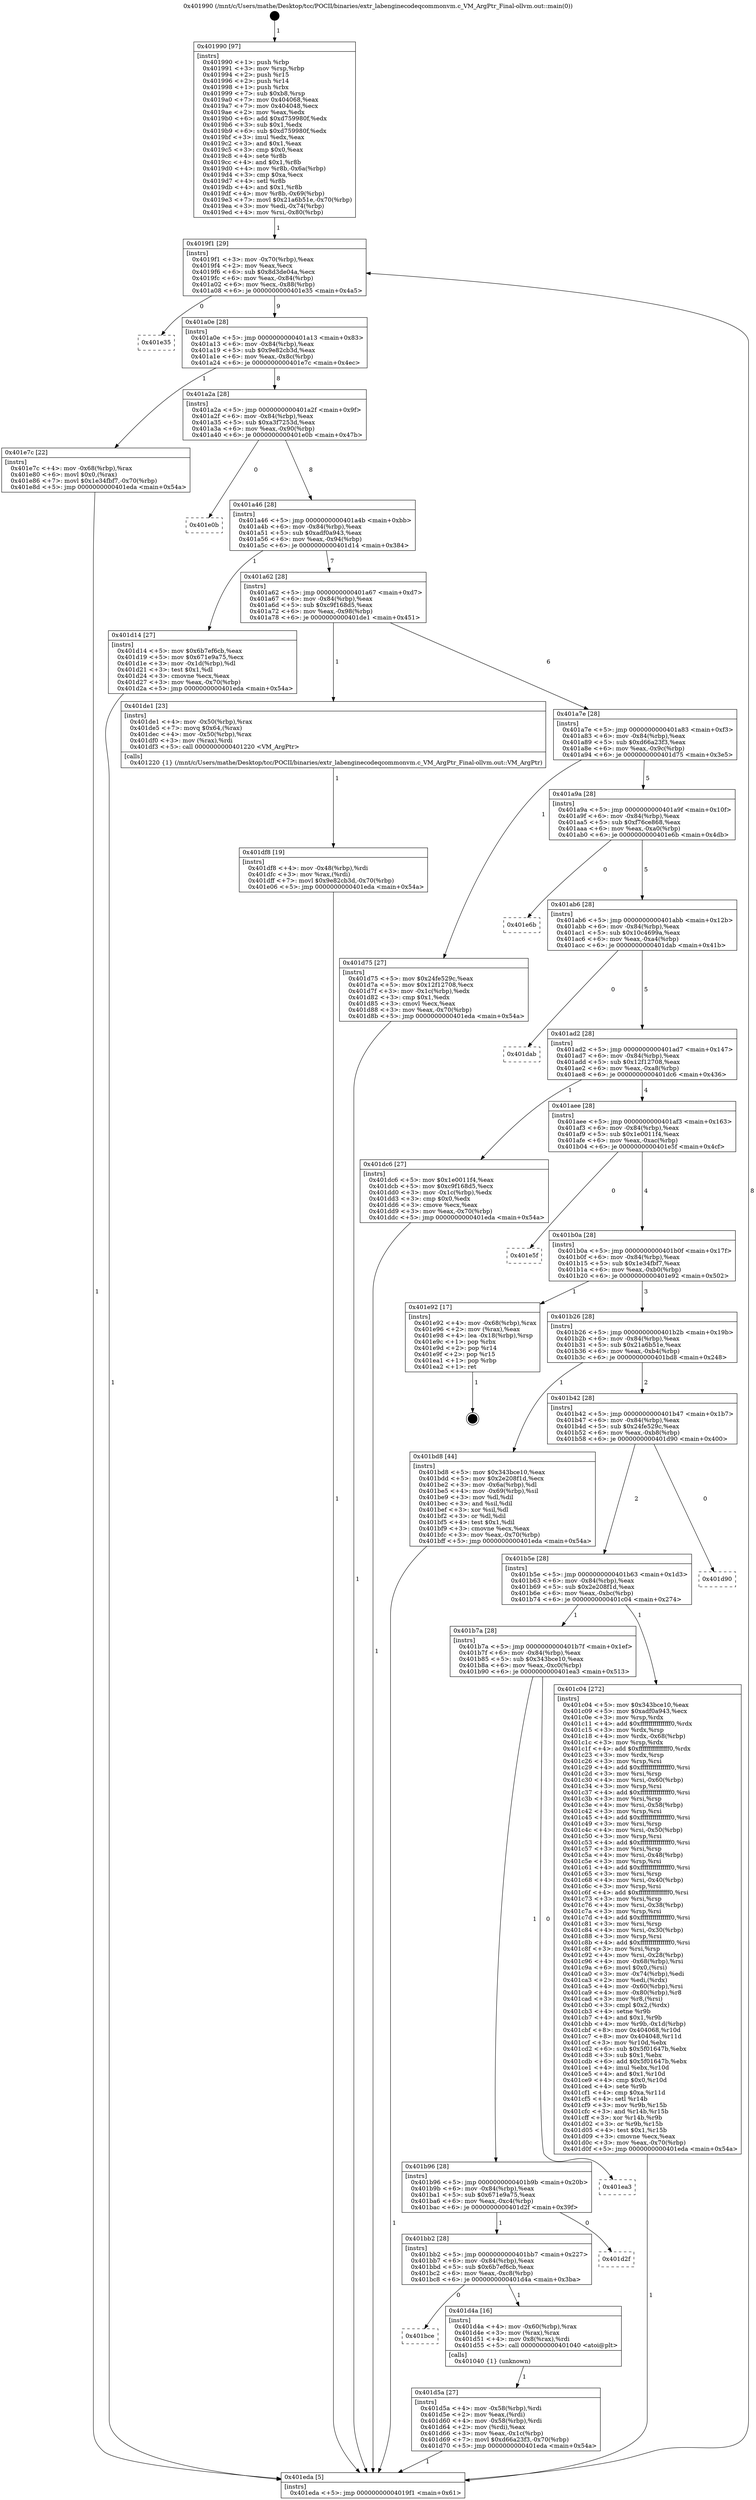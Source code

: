 digraph "0x401990" {
  label = "0x401990 (/mnt/c/Users/mathe/Desktop/tcc/POCII/binaries/extr_labenginecodeqcommonvm.c_VM_ArgPtr_Final-ollvm.out::main(0))"
  labelloc = "t"
  node[shape=record]

  Entry [label="",width=0.3,height=0.3,shape=circle,fillcolor=black,style=filled]
  "0x4019f1" [label="{
     0x4019f1 [29]\l
     | [instrs]\l
     &nbsp;&nbsp;0x4019f1 \<+3\>: mov -0x70(%rbp),%eax\l
     &nbsp;&nbsp;0x4019f4 \<+2\>: mov %eax,%ecx\l
     &nbsp;&nbsp;0x4019f6 \<+6\>: sub $0x8d3de04a,%ecx\l
     &nbsp;&nbsp;0x4019fc \<+6\>: mov %eax,-0x84(%rbp)\l
     &nbsp;&nbsp;0x401a02 \<+6\>: mov %ecx,-0x88(%rbp)\l
     &nbsp;&nbsp;0x401a08 \<+6\>: je 0000000000401e35 \<main+0x4a5\>\l
  }"]
  "0x401e35" [label="{
     0x401e35\l
  }", style=dashed]
  "0x401a0e" [label="{
     0x401a0e [28]\l
     | [instrs]\l
     &nbsp;&nbsp;0x401a0e \<+5\>: jmp 0000000000401a13 \<main+0x83\>\l
     &nbsp;&nbsp;0x401a13 \<+6\>: mov -0x84(%rbp),%eax\l
     &nbsp;&nbsp;0x401a19 \<+5\>: sub $0x9e82cb3d,%eax\l
     &nbsp;&nbsp;0x401a1e \<+6\>: mov %eax,-0x8c(%rbp)\l
     &nbsp;&nbsp;0x401a24 \<+6\>: je 0000000000401e7c \<main+0x4ec\>\l
  }"]
  Exit [label="",width=0.3,height=0.3,shape=circle,fillcolor=black,style=filled,peripheries=2]
  "0x401e7c" [label="{
     0x401e7c [22]\l
     | [instrs]\l
     &nbsp;&nbsp;0x401e7c \<+4\>: mov -0x68(%rbp),%rax\l
     &nbsp;&nbsp;0x401e80 \<+6\>: movl $0x0,(%rax)\l
     &nbsp;&nbsp;0x401e86 \<+7\>: movl $0x1e34fbf7,-0x70(%rbp)\l
     &nbsp;&nbsp;0x401e8d \<+5\>: jmp 0000000000401eda \<main+0x54a\>\l
  }"]
  "0x401a2a" [label="{
     0x401a2a [28]\l
     | [instrs]\l
     &nbsp;&nbsp;0x401a2a \<+5\>: jmp 0000000000401a2f \<main+0x9f\>\l
     &nbsp;&nbsp;0x401a2f \<+6\>: mov -0x84(%rbp),%eax\l
     &nbsp;&nbsp;0x401a35 \<+5\>: sub $0xa3f7253d,%eax\l
     &nbsp;&nbsp;0x401a3a \<+6\>: mov %eax,-0x90(%rbp)\l
     &nbsp;&nbsp;0x401a40 \<+6\>: je 0000000000401e0b \<main+0x47b\>\l
  }"]
  "0x401df8" [label="{
     0x401df8 [19]\l
     | [instrs]\l
     &nbsp;&nbsp;0x401df8 \<+4\>: mov -0x48(%rbp),%rdi\l
     &nbsp;&nbsp;0x401dfc \<+3\>: mov %rax,(%rdi)\l
     &nbsp;&nbsp;0x401dff \<+7\>: movl $0x9e82cb3d,-0x70(%rbp)\l
     &nbsp;&nbsp;0x401e06 \<+5\>: jmp 0000000000401eda \<main+0x54a\>\l
  }"]
  "0x401e0b" [label="{
     0x401e0b\l
  }", style=dashed]
  "0x401a46" [label="{
     0x401a46 [28]\l
     | [instrs]\l
     &nbsp;&nbsp;0x401a46 \<+5\>: jmp 0000000000401a4b \<main+0xbb\>\l
     &nbsp;&nbsp;0x401a4b \<+6\>: mov -0x84(%rbp),%eax\l
     &nbsp;&nbsp;0x401a51 \<+5\>: sub $0xadf0a943,%eax\l
     &nbsp;&nbsp;0x401a56 \<+6\>: mov %eax,-0x94(%rbp)\l
     &nbsp;&nbsp;0x401a5c \<+6\>: je 0000000000401d14 \<main+0x384\>\l
  }"]
  "0x401d5a" [label="{
     0x401d5a [27]\l
     | [instrs]\l
     &nbsp;&nbsp;0x401d5a \<+4\>: mov -0x58(%rbp),%rdi\l
     &nbsp;&nbsp;0x401d5e \<+2\>: mov %eax,(%rdi)\l
     &nbsp;&nbsp;0x401d60 \<+4\>: mov -0x58(%rbp),%rdi\l
     &nbsp;&nbsp;0x401d64 \<+2\>: mov (%rdi),%eax\l
     &nbsp;&nbsp;0x401d66 \<+3\>: mov %eax,-0x1c(%rbp)\l
     &nbsp;&nbsp;0x401d69 \<+7\>: movl $0xd66a23f3,-0x70(%rbp)\l
     &nbsp;&nbsp;0x401d70 \<+5\>: jmp 0000000000401eda \<main+0x54a\>\l
  }"]
  "0x401d14" [label="{
     0x401d14 [27]\l
     | [instrs]\l
     &nbsp;&nbsp;0x401d14 \<+5\>: mov $0x6b7ef6cb,%eax\l
     &nbsp;&nbsp;0x401d19 \<+5\>: mov $0x671e9a75,%ecx\l
     &nbsp;&nbsp;0x401d1e \<+3\>: mov -0x1d(%rbp),%dl\l
     &nbsp;&nbsp;0x401d21 \<+3\>: test $0x1,%dl\l
     &nbsp;&nbsp;0x401d24 \<+3\>: cmovne %ecx,%eax\l
     &nbsp;&nbsp;0x401d27 \<+3\>: mov %eax,-0x70(%rbp)\l
     &nbsp;&nbsp;0x401d2a \<+5\>: jmp 0000000000401eda \<main+0x54a\>\l
  }"]
  "0x401a62" [label="{
     0x401a62 [28]\l
     | [instrs]\l
     &nbsp;&nbsp;0x401a62 \<+5\>: jmp 0000000000401a67 \<main+0xd7\>\l
     &nbsp;&nbsp;0x401a67 \<+6\>: mov -0x84(%rbp),%eax\l
     &nbsp;&nbsp;0x401a6d \<+5\>: sub $0xc9f168d5,%eax\l
     &nbsp;&nbsp;0x401a72 \<+6\>: mov %eax,-0x98(%rbp)\l
     &nbsp;&nbsp;0x401a78 \<+6\>: je 0000000000401de1 \<main+0x451\>\l
  }"]
  "0x401bce" [label="{
     0x401bce\l
  }", style=dashed]
  "0x401de1" [label="{
     0x401de1 [23]\l
     | [instrs]\l
     &nbsp;&nbsp;0x401de1 \<+4\>: mov -0x50(%rbp),%rax\l
     &nbsp;&nbsp;0x401de5 \<+7\>: movq $0x64,(%rax)\l
     &nbsp;&nbsp;0x401dec \<+4\>: mov -0x50(%rbp),%rax\l
     &nbsp;&nbsp;0x401df0 \<+3\>: mov (%rax),%rdi\l
     &nbsp;&nbsp;0x401df3 \<+5\>: call 0000000000401220 \<VM_ArgPtr\>\l
     | [calls]\l
     &nbsp;&nbsp;0x401220 \{1\} (/mnt/c/Users/mathe/Desktop/tcc/POCII/binaries/extr_labenginecodeqcommonvm.c_VM_ArgPtr_Final-ollvm.out::VM_ArgPtr)\l
  }"]
  "0x401a7e" [label="{
     0x401a7e [28]\l
     | [instrs]\l
     &nbsp;&nbsp;0x401a7e \<+5\>: jmp 0000000000401a83 \<main+0xf3\>\l
     &nbsp;&nbsp;0x401a83 \<+6\>: mov -0x84(%rbp),%eax\l
     &nbsp;&nbsp;0x401a89 \<+5\>: sub $0xd66a23f3,%eax\l
     &nbsp;&nbsp;0x401a8e \<+6\>: mov %eax,-0x9c(%rbp)\l
     &nbsp;&nbsp;0x401a94 \<+6\>: je 0000000000401d75 \<main+0x3e5\>\l
  }"]
  "0x401d4a" [label="{
     0x401d4a [16]\l
     | [instrs]\l
     &nbsp;&nbsp;0x401d4a \<+4\>: mov -0x60(%rbp),%rax\l
     &nbsp;&nbsp;0x401d4e \<+3\>: mov (%rax),%rax\l
     &nbsp;&nbsp;0x401d51 \<+4\>: mov 0x8(%rax),%rdi\l
     &nbsp;&nbsp;0x401d55 \<+5\>: call 0000000000401040 \<atoi@plt\>\l
     | [calls]\l
     &nbsp;&nbsp;0x401040 \{1\} (unknown)\l
  }"]
  "0x401d75" [label="{
     0x401d75 [27]\l
     | [instrs]\l
     &nbsp;&nbsp;0x401d75 \<+5\>: mov $0x24fe529c,%eax\l
     &nbsp;&nbsp;0x401d7a \<+5\>: mov $0x12f12708,%ecx\l
     &nbsp;&nbsp;0x401d7f \<+3\>: mov -0x1c(%rbp),%edx\l
     &nbsp;&nbsp;0x401d82 \<+3\>: cmp $0x1,%edx\l
     &nbsp;&nbsp;0x401d85 \<+3\>: cmovl %ecx,%eax\l
     &nbsp;&nbsp;0x401d88 \<+3\>: mov %eax,-0x70(%rbp)\l
     &nbsp;&nbsp;0x401d8b \<+5\>: jmp 0000000000401eda \<main+0x54a\>\l
  }"]
  "0x401a9a" [label="{
     0x401a9a [28]\l
     | [instrs]\l
     &nbsp;&nbsp;0x401a9a \<+5\>: jmp 0000000000401a9f \<main+0x10f\>\l
     &nbsp;&nbsp;0x401a9f \<+6\>: mov -0x84(%rbp),%eax\l
     &nbsp;&nbsp;0x401aa5 \<+5\>: sub $0xf76ce868,%eax\l
     &nbsp;&nbsp;0x401aaa \<+6\>: mov %eax,-0xa0(%rbp)\l
     &nbsp;&nbsp;0x401ab0 \<+6\>: je 0000000000401e6b \<main+0x4db\>\l
  }"]
  "0x401bb2" [label="{
     0x401bb2 [28]\l
     | [instrs]\l
     &nbsp;&nbsp;0x401bb2 \<+5\>: jmp 0000000000401bb7 \<main+0x227\>\l
     &nbsp;&nbsp;0x401bb7 \<+6\>: mov -0x84(%rbp),%eax\l
     &nbsp;&nbsp;0x401bbd \<+5\>: sub $0x6b7ef6cb,%eax\l
     &nbsp;&nbsp;0x401bc2 \<+6\>: mov %eax,-0xc8(%rbp)\l
     &nbsp;&nbsp;0x401bc8 \<+6\>: je 0000000000401d4a \<main+0x3ba\>\l
  }"]
  "0x401e6b" [label="{
     0x401e6b\l
  }", style=dashed]
  "0x401ab6" [label="{
     0x401ab6 [28]\l
     | [instrs]\l
     &nbsp;&nbsp;0x401ab6 \<+5\>: jmp 0000000000401abb \<main+0x12b\>\l
     &nbsp;&nbsp;0x401abb \<+6\>: mov -0x84(%rbp),%eax\l
     &nbsp;&nbsp;0x401ac1 \<+5\>: sub $0x10c4699a,%eax\l
     &nbsp;&nbsp;0x401ac6 \<+6\>: mov %eax,-0xa4(%rbp)\l
     &nbsp;&nbsp;0x401acc \<+6\>: je 0000000000401dab \<main+0x41b\>\l
  }"]
  "0x401d2f" [label="{
     0x401d2f\l
  }", style=dashed]
  "0x401dab" [label="{
     0x401dab\l
  }", style=dashed]
  "0x401ad2" [label="{
     0x401ad2 [28]\l
     | [instrs]\l
     &nbsp;&nbsp;0x401ad2 \<+5\>: jmp 0000000000401ad7 \<main+0x147\>\l
     &nbsp;&nbsp;0x401ad7 \<+6\>: mov -0x84(%rbp),%eax\l
     &nbsp;&nbsp;0x401add \<+5\>: sub $0x12f12708,%eax\l
     &nbsp;&nbsp;0x401ae2 \<+6\>: mov %eax,-0xa8(%rbp)\l
     &nbsp;&nbsp;0x401ae8 \<+6\>: je 0000000000401dc6 \<main+0x436\>\l
  }"]
  "0x401b96" [label="{
     0x401b96 [28]\l
     | [instrs]\l
     &nbsp;&nbsp;0x401b96 \<+5\>: jmp 0000000000401b9b \<main+0x20b\>\l
     &nbsp;&nbsp;0x401b9b \<+6\>: mov -0x84(%rbp),%eax\l
     &nbsp;&nbsp;0x401ba1 \<+5\>: sub $0x671e9a75,%eax\l
     &nbsp;&nbsp;0x401ba6 \<+6\>: mov %eax,-0xc4(%rbp)\l
     &nbsp;&nbsp;0x401bac \<+6\>: je 0000000000401d2f \<main+0x39f\>\l
  }"]
  "0x401dc6" [label="{
     0x401dc6 [27]\l
     | [instrs]\l
     &nbsp;&nbsp;0x401dc6 \<+5\>: mov $0x1e0011f4,%eax\l
     &nbsp;&nbsp;0x401dcb \<+5\>: mov $0xc9f168d5,%ecx\l
     &nbsp;&nbsp;0x401dd0 \<+3\>: mov -0x1c(%rbp),%edx\l
     &nbsp;&nbsp;0x401dd3 \<+3\>: cmp $0x0,%edx\l
     &nbsp;&nbsp;0x401dd6 \<+3\>: cmove %ecx,%eax\l
     &nbsp;&nbsp;0x401dd9 \<+3\>: mov %eax,-0x70(%rbp)\l
     &nbsp;&nbsp;0x401ddc \<+5\>: jmp 0000000000401eda \<main+0x54a\>\l
  }"]
  "0x401aee" [label="{
     0x401aee [28]\l
     | [instrs]\l
     &nbsp;&nbsp;0x401aee \<+5\>: jmp 0000000000401af3 \<main+0x163\>\l
     &nbsp;&nbsp;0x401af3 \<+6\>: mov -0x84(%rbp),%eax\l
     &nbsp;&nbsp;0x401af9 \<+5\>: sub $0x1e0011f4,%eax\l
     &nbsp;&nbsp;0x401afe \<+6\>: mov %eax,-0xac(%rbp)\l
     &nbsp;&nbsp;0x401b04 \<+6\>: je 0000000000401e5f \<main+0x4cf\>\l
  }"]
  "0x401ea3" [label="{
     0x401ea3\l
  }", style=dashed]
  "0x401e5f" [label="{
     0x401e5f\l
  }", style=dashed]
  "0x401b0a" [label="{
     0x401b0a [28]\l
     | [instrs]\l
     &nbsp;&nbsp;0x401b0a \<+5\>: jmp 0000000000401b0f \<main+0x17f\>\l
     &nbsp;&nbsp;0x401b0f \<+6\>: mov -0x84(%rbp),%eax\l
     &nbsp;&nbsp;0x401b15 \<+5\>: sub $0x1e34fbf7,%eax\l
     &nbsp;&nbsp;0x401b1a \<+6\>: mov %eax,-0xb0(%rbp)\l
     &nbsp;&nbsp;0x401b20 \<+6\>: je 0000000000401e92 \<main+0x502\>\l
  }"]
  "0x401b7a" [label="{
     0x401b7a [28]\l
     | [instrs]\l
     &nbsp;&nbsp;0x401b7a \<+5\>: jmp 0000000000401b7f \<main+0x1ef\>\l
     &nbsp;&nbsp;0x401b7f \<+6\>: mov -0x84(%rbp),%eax\l
     &nbsp;&nbsp;0x401b85 \<+5\>: sub $0x343bce10,%eax\l
     &nbsp;&nbsp;0x401b8a \<+6\>: mov %eax,-0xc0(%rbp)\l
     &nbsp;&nbsp;0x401b90 \<+6\>: je 0000000000401ea3 \<main+0x513\>\l
  }"]
  "0x401e92" [label="{
     0x401e92 [17]\l
     | [instrs]\l
     &nbsp;&nbsp;0x401e92 \<+4\>: mov -0x68(%rbp),%rax\l
     &nbsp;&nbsp;0x401e96 \<+2\>: mov (%rax),%eax\l
     &nbsp;&nbsp;0x401e98 \<+4\>: lea -0x18(%rbp),%rsp\l
     &nbsp;&nbsp;0x401e9c \<+1\>: pop %rbx\l
     &nbsp;&nbsp;0x401e9d \<+2\>: pop %r14\l
     &nbsp;&nbsp;0x401e9f \<+2\>: pop %r15\l
     &nbsp;&nbsp;0x401ea1 \<+1\>: pop %rbp\l
     &nbsp;&nbsp;0x401ea2 \<+1\>: ret\l
  }"]
  "0x401b26" [label="{
     0x401b26 [28]\l
     | [instrs]\l
     &nbsp;&nbsp;0x401b26 \<+5\>: jmp 0000000000401b2b \<main+0x19b\>\l
     &nbsp;&nbsp;0x401b2b \<+6\>: mov -0x84(%rbp),%eax\l
     &nbsp;&nbsp;0x401b31 \<+5\>: sub $0x21a6b51e,%eax\l
     &nbsp;&nbsp;0x401b36 \<+6\>: mov %eax,-0xb4(%rbp)\l
     &nbsp;&nbsp;0x401b3c \<+6\>: je 0000000000401bd8 \<main+0x248\>\l
  }"]
  "0x401c04" [label="{
     0x401c04 [272]\l
     | [instrs]\l
     &nbsp;&nbsp;0x401c04 \<+5\>: mov $0x343bce10,%eax\l
     &nbsp;&nbsp;0x401c09 \<+5\>: mov $0xadf0a943,%ecx\l
     &nbsp;&nbsp;0x401c0e \<+3\>: mov %rsp,%rdx\l
     &nbsp;&nbsp;0x401c11 \<+4\>: add $0xfffffffffffffff0,%rdx\l
     &nbsp;&nbsp;0x401c15 \<+3\>: mov %rdx,%rsp\l
     &nbsp;&nbsp;0x401c18 \<+4\>: mov %rdx,-0x68(%rbp)\l
     &nbsp;&nbsp;0x401c1c \<+3\>: mov %rsp,%rdx\l
     &nbsp;&nbsp;0x401c1f \<+4\>: add $0xfffffffffffffff0,%rdx\l
     &nbsp;&nbsp;0x401c23 \<+3\>: mov %rdx,%rsp\l
     &nbsp;&nbsp;0x401c26 \<+3\>: mov %rsp,%rsi\l
     &nbsp;&nbsp;0x401c29 \<+4\>: add $0xfffffffffffffff0,%rsi\l
     &nbsp;&nbsp;0x401c2d \<+3\>: mov %rsi,%rsp\l
     &nbsp;&nbsp;0x401c30 \<+4\>: mov %rsi,-0x60(%rbp)\l
     &nbsp;&nbsp;0x401c34 \<+3\>: mov %rsp,%rsi\l
     &nbsp;&nbsp;0x401c37 \<+4\>: add $0xfffffffffffffff0,%rsi\l
     &nbsp;&nbsp;0x401c3b \<+3\>: mov %rsi,%rsp\l
     &nbsp;&nbsp;0x401c3e \<+4\>: mov %rsi,-0x58(%rbp)\l
     &nbsp;&nbsp;0x401c42 \<+3\>: mov %rsp,%rsi\l
     &nbsp;&nbsp;0x401c45 \<+4\>: add $0xfffffffffffffff0,%rsi\l
     &nbsp;&nbsp;0x401c49 \<+3\>: mov %rsi,%rsp\l
     &nbsp;&nbsp;0x401c4c \<+4\>: mov %rsi,-0x50(%rbp)\l
     &nbsp;&nbsp;0x401c50 \<+3\>: mov %rsp,%rsi\l
     &nbsp;&nbsp;0x401c53 \<+4\>: add $0xfffffffffffffff0,%rsi\l
     &nbsp;&nbsp;0x401c57 \<+3\>: mov %rsi,%rsp\l
     &nbsp;&nbsp;0x401c5a \<+4\>: mov %rsi,-0x48(%rbp)\l
     &nbsp;&nbsp;0x401c5e \<+3\>: mov %rsp,%rsi\l
     &nbsp;&nbsp;0x401c61 \<+4\>: add $0xfffffffffffffff0,%rsi\l
     &nbsp;&nbsp;0x401c65 \<+3\>: mov %rsi,%rsp\l
     &nbsp;&nbsp;0x401c68 \<+4\>: mov %rsi,-0x40(%rbp)\l
     &nbsp;&nbsp;0x401c6c \<+3\>: mov %rsp,%rsi\l
     &nbsp;&nbsp;0x401c6f \<+4\>: add $0xfffffffffffffff0,%rsi\l
     &nbsp;&nbsp;0x401c73 \<+3\>: mov %rsi,%rsp\l
     &nbsp;&nbsp;0x401c76 \<+4\>: mov %rsi,-0x38(%rbp)\l
     &nbsp;&nbsp;0x401c7a \<+3\>: mov %rsp,%rsi\l
     &nbsp;&nbsp;0x401c7d \<+4\>: add $0xfffffffffffffff0,%rsi\l
     &nbsp;&nbsp;0x401c81 \<+3\>: mov %rsi,%rsp\l
     &nbsp;&nbsp;0x401c84 \<+4\>: mov %rsi,-0x30(%rbp)\l
     &nbsp;&nbsp;0x401c88 \<+3\>: mov %rsp,%rsi\l
     &nbsp;&nbsp;0x401c8b \<+4\>: add $0xfffffffffffffff0,%rsi\l
     &nbsp;&nbsp;0x401c8f \<+3\>: mov %rsi,%rsp\l
     &nbsp;&nbsp;0x401c92 \<+4\>: mov %rsi,-0x28(%rbp)\l
     &nbsp;&nbsp;0x401c96 \<+4\>: mov -0x68(%rbp),%rsi\l
     &nbsp;&nbsp;0x401c9a \<+6\>: movl $0x0,(%rsi)\l
     &nbsp;&nbsp;0x401ca0 \<+3\>: mov -0x74(%rbp),%edi\l
     &nbsp;&nbsp;0x401ca3 \<+2\>: mov %edi,(%rdx)\l
     &nbsp;&nbsp;0x401ca5 \<+4\>: mov -0x60(%rbp),%rsi\l
     &nbsp;&nbsp;0x401ca9 \<+4\>: mov -0x80(%rbp),%r8\l
     &nbsp;&nbsp;0x401cad \<+3\>: mov %r8,(%rsi)\l
     &nbsp;&nbsp;0x401cb0 \<+3\>: cmpl $0x2,(%rdx)\l
     &nbsp;&nbsp;0x401cb3 \<+4\>: setne %r9b\l
     &nbsp;&nbsp;0x401cb7 \<+4\>: and $0x1,%r9b\l
     &nbsp;&nbsp;0x401cbb \<+4\>: mov %r9b,-0x1d(%rbp)\l
     &nbsp;&nbsp;0x401cbf \<+8\>: mov 0x404068,%r10d\l
     &nbsp;&nbsp;0x401cc7 \<+8\>: mov 0x404048,%r11d\l
     &nbsp;&nbsp;0x401ccf \<+3\>: mov %r10d,%ebx\l
     &nbsp;&nbsp;0x401cd2 \<+6\>: sub $0x5f01647b,%ebx\l
     &nbsp;&nbsp;0x401cd8 \<+3\>: sub $0x1,%ebx\l
     &nbsp;&nbsp;0x401cdb \<+6\>: add $0x5f01647b,%ebx\l
     &nbsp;&nbsp;0x401ce1 \<+4\>: imul %ebx,%r10d\l
     &nbsp;&nbsp;0x401ce5 \<+4\>: and $0x1,%r10d\l
     &nbsp;&nbsp;0x401ce9 \<+4\>: cmp $0x0,%r10d\l
     &nbsp;&nbsp;0x401ced \<+4\>: sete %r9b\l
     &nbsp;&nbsp;0x401cf1 \<+4\>: cmp $0xa,%r11d\l
     &nbsp;&nbsp;0x401cf5 \<+4\>: setl %r14b\l
     &nbsp;&nbsp;0x401cf9 \<+3\>: mov %r9b,%r15b\l
     &nbsp;&nbsp;0x401cfc \<+3\>: and %r14b,%r15b\l
     &nbsp;&nbsp;0x401cff \<+3\>: xor %r14b,%r9b\l
     &nbsp;&nbsp;0x401d02 \<+3\>: or %r9b,%r15b\l
     &nbsp;&nbsp;0x401d05 \<+4\>: test $0x1,%r15b\l
     &nbsp;&nbsp;0x401d09 \<+3\>: cmovne %ecx,%eax\l
     &nbsp;&nbsp;0x401d0c \<+3\>: mov %eax,-0x70(%rbp)\l
     &nbsp;&nbsp;0x401d0f \<+5\>: jmp 0000000000401eda \<main+0x54a\>\l
  }"]
  "0x401bd8" [label="{
     0x401bd8 [44]\l
     | [instrs]\l
     &nbsp;&nbsp;0x401bd8 \<+5\>: mov $0x343bce10,%eax\l
     &nbsp;&nbsp;0x401bdd \<+5\>: mov $0x2e208f1d,%ecx\l
     &nbsp;&nbsp;0x401be2 \<+3\>: mov -0x6a(%rbp),%dl\l
     &nbsp;&nbsp;0x401be5 \<+4\>: mov -0x69(%rbp),%sil\l
     &nbsp;&nbsp;0x401be9 \<+3\>: mov %dl,%dil\l
     &nbsp;&nbsp;0x401bec \<+3\>: and %sil,%dil\l
     &nbsp;&nbsp;0x401bef \<+3\>: xor %sil,%dl\l
     &nbsp;&nbsp;0x401bf2 \<+3\>: or %dl,%dil\l
     &nbsp;&nbsp;0x401bf5 \<+4\>: test $0x1,%dil\l
     &nbsp;&nbsp;0x401bf9 \<+3\>: cmovne %ecx,%eax\l
     &nbsp;&nbsp;0x401bfc \<+3\>: mov %eax,-0x70(%rbp)\l
     &nbsp;&nbsp;0x401bff \<+5\>: jmp 0000000000401eda \<main+0x54a\>\l
  }"]
  "0x401b42" [label="{
     0x401b42 [28]\l
     | [instrs]\l
     &nbsp;&nbsp;0x401b42 \<+5\>: jmp 0000000000401b47 \<main+0x1b7\>\l
     &nbsp;&nbsp;0x401b47 \<+6\>: mov -0x84(%rbp),%eax\l
     &nbsp;&nbsp;0x401b4d \<+5\>: sub $0x24fe529c,%eax\l
     &nbsp;&nbsp;0x401b52 \<+6\>: mov %eax,-0xb8(%rbp)\l
     &nbsp;&nbsp;0x401b58 \<+6\>: je 0000000000401d90 \<main+0x400\>\l
  }"]
  "0x401eda" [label="{
     0x401eda [5]\l
     | [instrs]\l
     &nbsp;&nbsp;0x401eda \<+5\>: jmp 00000000004019f1 \<main+0x61\>\l
  }"]
  "0x401990" [label="{
     0x401990 [97]\l
     | [instrs]\l
     &nbsp;&nbsp;0x401990 \<+1\>: push %rbp\l
     &nbsp;&nbsp;0x401991 \<+3\>: mov %rsp,%rbp\l
     &nbsp;&nbsp;0x401994 \<+2\>: push %r15\l
     &nbsp;&nbsp;0x401996 \<+2\>: push %r14\l
     &nbsp;&nbsp;0x401998 \<+1\>: push %rbx\l
     &nbsp;&nbsp;0x401999 \<+7\>: sub $0xb8,%rsp\l
     &nbsp;&nbsp;0x4019a0 \<+7\>: mov 0x404068,%eax\l
     &nbsp;&nbsp;0x4019a7 \<+7\>: mov 0x404048,%ecx\l
     &nbsp;&nbsp;0x4019ae \<+2\>: mov %eax,%edx\l
     &nbsp;&nbsp;0x4019b0 \<+6\>: add $0xd759980f,%edx\l
     &nbsp;&nbsp;0x4019b6 \<+3\>: sub $0x1,%edx\l
     &nbsp;&nbsp;0x4019b9 \<+6\>: sub $0xd759980f,%edx\l
     &nbsp;&nbsp;0x4019bf \<+3\>: imul %edx,%eax\l
     &nbsp;&nbsp;0x4019c2 \<+3\>: and $0x1,%eax\l
     &nbsp;&nbsp;0x4019c5 \<+3\>: cmp $0x0,%eax\l
     &nbsp;&nbsp;0x4019c8 \<+4\>: sete %r8b\l
     &nbsp;&nbsp;0x4019cc \<+4\>: and $0x1,%r8b\l
     &nbsp;&nbsp;0x4019d0 \<+4\>: mov %r8b,-0x6a(%rbp)\l
     &nbsp;&nbsp;0x4019d4 \<+3\>: cmp $0xa,%ecx\l
     &nbsp;&nbsp;0x4019d7 \<+4\>: setl %r8b\l
     &nbsp;&nbsp;0x4019db \<+4\>: and $0x1,%r8b\l
     &nbsp;&nbsp;0x4019df \<+4\>: mov %r8b,-0x69(%rbp)\l
     &nbsp;&nbsp;0x4019e3 \<+7\>: movl $0x21a6b51e,-0x70(%rbp)\l
     &nbsp;&nbsp;0x4019ea \<+3\>: mov %edi,-0x74(%rbp)\l
     &nbsp;&nbsp;0x4019ed \<+4\>: mov %rsi,-0x80(%rbp)\l
  }"]
  "0x401b5e" [label="{
     0x401b5e [28]\l
     | [instrs]\l
     &nbsp;&nbsp;0x401b5e \<+5\>: jmp 0000000000401b63 \<main+0x1d3\>\l
     &nbsp;&nbsp;0x401b63 \<+6\>: mov -0x84(%rbp),%eax\l
     &nbsp;&nbsp;0x401b69 \<+5\>: sub $0x2e208f1d,%eax\l
     &nbsp;&nbsp;0x401b6e \<+6\>: mov %eax,-0xbc(%rbp)\l
     &nbsp;&nbsp;0x401b74 \<+6\>: je 0000000000401c04 \<main+0x274\>\l
  }"]
  "0x401d90" [label="{
     0x401d90\l
  }", style=dashed]
  Entry -> "0x401990" [label=" 1"]
  "0x4019f1" -> "0x401e35" [label=" 0"]
  "0x4019f1" -> "0x401a0e" [label=" 9"]
  "0x401e92" -> Exit [label=" 1"]
  "0x401a0e" -> "0x401e7c" [label=" 1"]
  "0x401a0e" -> "0x401a2a" [label=" 8"]
  "0x401e7c" -> "0x401eda" [label=" 1"]
  "0x401a2a" -> "0x401e0b" [label=" 0"]
  "0x401a2a" -> "0x401a46" [label=" 8"]
  "0x401df8" -> "0x401eda" [label=" 1"]
  "0x401a46" -> "0x401d14" [label=" 1"]
  "0x401a46" -> "0x401a62" [label=" 7"]
  "0x401de1" -> "0x401df8" [label=" 1"]
  "0x401a62" -> "0x401de1" [label=" 1"]
  "0x401a62" -> "0x401a7e" [label=" 6"]
  "0x401dc6" -> "0x401eda" [label=" 1"]
  "0x401a7e" -> "0x401d75" [label=" 1"]
  "0x401a7e" -> "0x401a9a" [label=" 5"]
  "0x401d75" -> "0x401eda" [label=" 1"]
  "0x401a9a" -> "0x401e6b" [label=" 0"]
  "0x401a9a" -> "0x401ab6" [label=" 5"]
  "0x401d4a" -> "0x401d5a" [label=" 1"]
  "0x401ab6" -> "0x401dab" [label=" 0"]
  "0x401ab6" -> "0x401ad2" [label=" 5"]
  "0x401bb2" -> "0x401bce" [label=" 0"]
  "0x401ad2" -> "0x401dc6" [label=" 1"]
  "0x401ad2" -> "0x401aee" [label=" 4"]
  "0x401d5a" -> "0x401eda" [label=" 1"]
  "0x401aee" -> "0x401e5f" [label=" 0"]
  "0x401aee" -> "0x401b0a" [label=" 4"]
  "0x401b96" -> "0x401bb2" [label=" 1"]
  "0x401b0a" -> "0x401e92" [label=" 1"]
  "0x401b0a" -> "0x401b26" [label=" 3"]
  "0x401b7a" -> "0x401b96" [label=" 1"]
  "0x401b26" -> "0x401bd8" [label=" 1"]
  "0x401b26" -> "0x401b42" [label=" 2"]
  "0x401bd8" -> "0x401eda" [label=" 1"]
  "0x401990" -> "0x4019f1" [label=" 1"]
  "0x401eda" -> "0x4019f1" [label=" 8"]
  "0x401b7a" -> "0x401ea3" [label=" 0"]
  "0x401b42" -> "0x401d90" [label=" 0"]
  "0x401b42" -> "0x401b5e" [label=" 2"]
  "0x401b96" -> "0x401d2f" [label=" 0"]
  "0x401b5e" -> "0x401c04" [label=" 1"]
  "0x401b5e" -> "0x401b7a" [label=" 1"]
  "0x401bb2" -> "0x401d4a" [label=" 1"]
  "0x401c04" -> "0x401eda" [label=" 1"]
  "0x401d14" -> "0x401eda" [label=" 1"]
}
